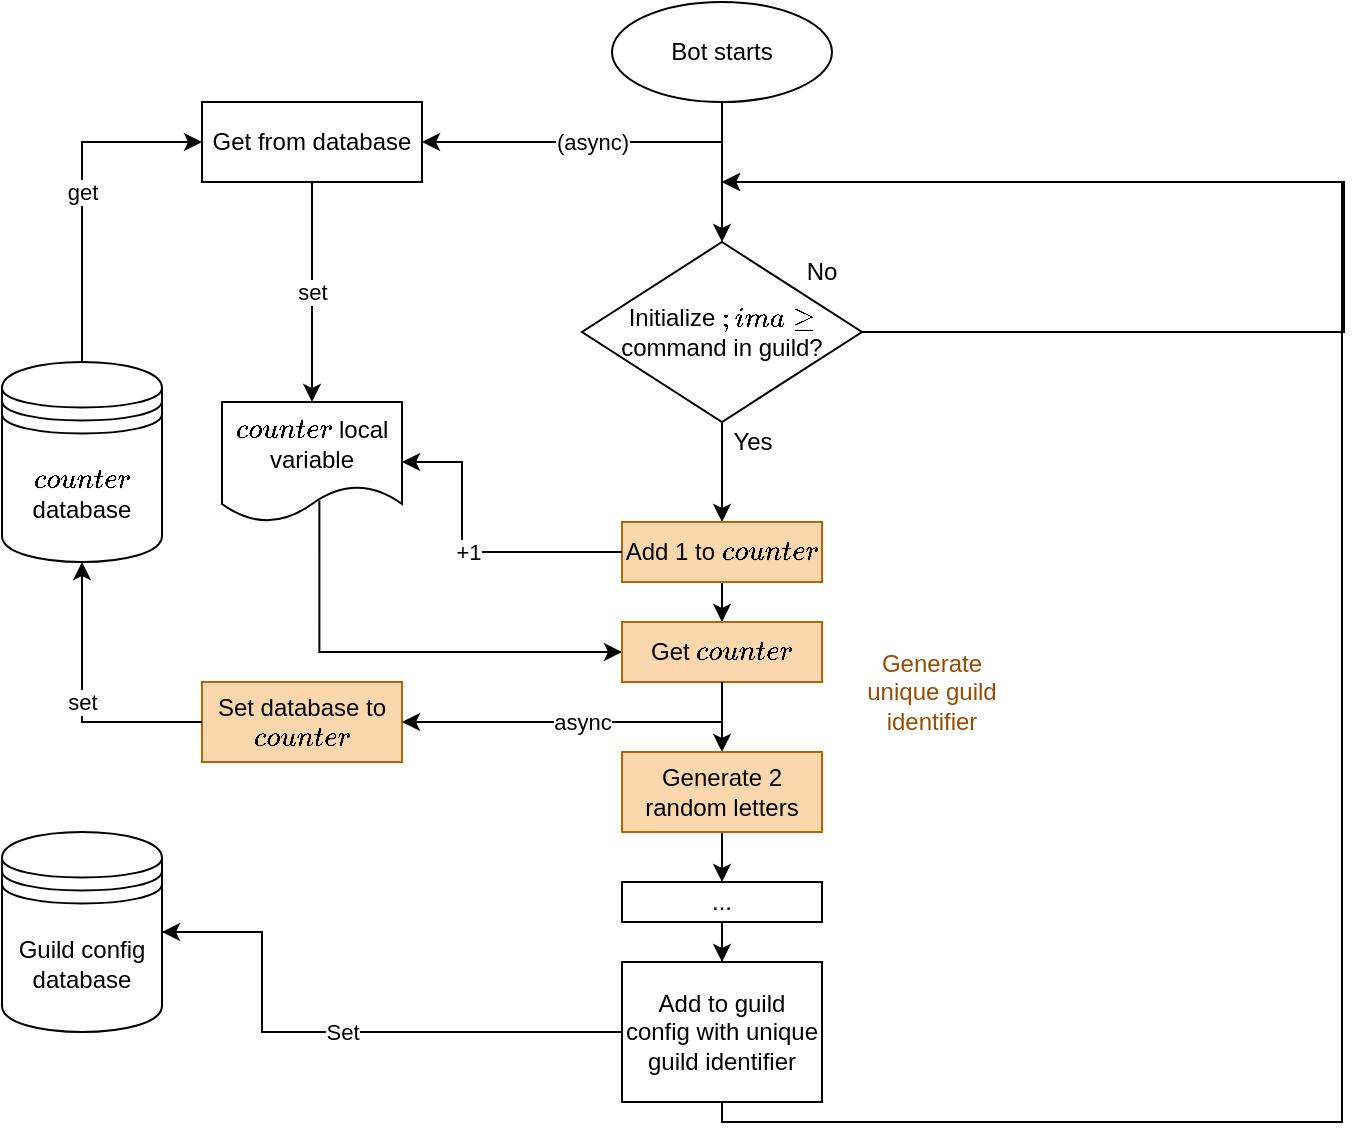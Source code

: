 <mxfile version="15.8.6" type="device"><diagram id="C5RBs43oDa-KdzZeNtuy" name="Page-1"><mxGraphModel dx="784" dy="547" grid="1" gridSize="10" guides="1" tooltips="1" connect="1" arrows="1" fold="1" page="1" pageScale="1" pageWidth="827" pageHeight="1169" math="0" shadow="0"><root><mxCell id="WIyWlLk6GJQsqaUBKTNV-0"/><mxCell id="WIyWlLk6GJQsqaUBKTNV-1" parent="WIyWlLk6GJQsqaUBKTNV-0"/><mxCell id="y0xcZ5UlfptPTuXYs2Nx-11" style="edgeStyle=orthogonalEdgeStyle;rounded=0;orthogonalLoop=1;jettySize=auto;html=1;exitX=0.5;exitY=1;exitDx=0;exitDy=0;entryX=0.5;entryY=0;entryDx=0;entryDy=0;" edge="1" parent="WIyWlLk6GJQsqaUBKTNV-1" source="y0xcZ5UlfptPTuXYs2Nx-1" target="y0xcZ5UlfptPTuXYs2Nx-9"><mxGeometry relative="1" as="geometry"/></mxCell><mxCell id="y0xcZ5UlfptPTuXYs2Nx-1" value="Bot starts" style="ellipse;whiteSpace=wrap;html=1;rounded=1;" vertex="1" parent="WIyWlLk6GJQsqaUBKTNV-1"><mxGeometry x="384" y="30" width="110" height="50" as="geometry"/></mxCell><mxCell id="y0xcZ5UlfptPTuXYs2Nx-2" value="&lt;div&gt;`counter` database&lt;/div&gt;" style="shape=datastore;whiteSpace=wrap;html=1;rounded=1;" vertex="1" parent="WIyWlLk6GJQsqaUBKTNV-1"><mxGeometry x="79" y="210" width="80" height="100" as="geometry"/></mxCell><mxCell id="y0xcZ5UlfptPTuXYs2Nx-3" value="Get from database" style="rounded=0;whiteSpace=wrap;html=1;" vertex="1" parent="WIyWlLk6GJQsqaUBKTNV-1"><mxGeometry x="179" y="80" width="110" height="40" as="geometry"/></mxCell><mxCell id="y0xcZ5UlfptPTuXYs2Nx-4" value="" style="endArrow=classic;html=1;rounded=0;exitX=0.5;exitY=0;exitDx=0;exitDy=0;entryX=0;entryY=0.5;entryDx=0;entryDy=0;" edge="1" parent="WIyWlLk6GJQsqaUBKTNV-1" source="y0xcZ5UlfptPTuXYs2Nx-2" target="y0xcZ5UlfptPTuXYs2Nx-3"><mxGeometry relative="1" as="geometry"><mxPoint x="329" y="330" as="sourcePoint"/><mxPoint x="429" y="330" as="targetPoint"/><Array as="points"><mxPoint x="119" y="100"/></Array></mxGeometry></mxCell><mxCell id="y0xcZ5UlfptPTuXYs2Nx-5" value="get" style="edgeLabel;resizable=0;html=1;align=center;verticalAlign=middle;rounded=1;" connectable="0" vertex="1" parent="y0xcZ5UlfptPTuXYs2Nx-4"><mxGeometry relative="1" as="geometry"/></mxCell><mxCell id="y0xcZ5UlfptPTuXYs2Nx-7" value="" style="endArrow=classic;html=1;rounded=0;exitX=0.5;exitY=1;exitDx=0;exitDy=0;entryX=1;entryY=0.5;entryDx=0;entryDy=0;" edge="1" parent="WIyWlLk6GJQsqaUBKTNV-1" source="y0xcZ5UlfptPTuXYs2Nx-1" target="y0xcZ5UlfptPTuXYs2Nx-3"><mxGeometry relative="1" as="geometry"><mxPoint x="394" y="150" as="sourcePoint"/><mxPoint x="494" y="150" as="targetPoint"/><Array as="points"><mxPoint x="439" y="100"/></Array></mxGeometry></mxCell><mxCell id="y0xcZ5UlfptPTuXYs2Nx-8" value="&lt;div&gt;(async)&lt;/div&gt;" style="edgeLabel;resizable=0;html=1;align=center;verticalAlign=middle;rounded=1;" connectable="0" vertex="1" parent="y0xcZ5UlfptPTuXYs2Nx-7"><mxGeometry relative="1" as="geometry"/></mxCell><mxCell id="y0xcZ5UlfptPTuXYs2Nx-27" style="edgeStyle=orthogonalEdgeStyle;rounded=0;orthogonalLoop=1;jettySize=auto;html=1;entryX=0.5;entryY=0;entryDx=0;entryDy=0;" edge="1" parent="WIyWlLk6GJQsqaUBKTNV-1" source="y0xcZ5UlfptPTuXYs2Nx-9" target="y0xcZ5UlfptPTuXYs2Nx-18"><mxGeometry relative="1" as="geometry"/></mxCell><mxCell id="y0xcZ5UlfptPTuXYs2Nx-39" style="edgeStyle=orthogonalEdgeStyle;rounded=0;orthogonalLoop=1;jettySize=auto;html=1;exitX=1;exitY=0.5;exitDx=0;exitDy=0;" edge="1" parent="WIyWlLk6GJQsqaUBKTNV-1" source="y0xcZ5UlfptPTuXYs2Nx-9"><mxGeometry relative="1" as="geometry"><mxPoint x="439" y="120" as="targetPoint"/><Array as="points"><mxPoint x="750" y="195"/><mxPoint x="750" y="120"/></Array></mxGeometry></mxCell><mxCell id="y0xcZ5UlfptPTuXYs2Nx-9" value="Initialize `;image` command in guild?" style="rhombus;whiteSpace=wrap;html=1;rounded=0;" vertex="1" parent="WIyWlLk6GJQsqaUBKTNV-1"><mxGeometry x="369" y="150" width="140" height="90" as="geometry"/></mxCell><mxCell id="y0xcZ5UlfptPTuXYs2Nx-31" style="edgeStyle=orthogonalEdgeStyle;rounded=0;orthogonalLoop=1;jettySize=auto;html=1;entryX=0;entryY=0.5;entryDx=0;entryDy=0;exitX=0.541;exitY=0.82;exitDx=0;exitDy=0;exitPerimeter=0;" edge="1" parent="WIyWlLk6GJQsqaUBKTNV-1" source="y0xcZ5UlfptPTuXYs2Nx-13" target="y0xcZ5UlfptPTuXYs2Nx-28"><mxGeometry relative="1" as="geometry"><Array as="points"><mxPoint x="238" y="355"/></Array></mxGeometry></mxCell><mxCell id="y0xcZ5UlfptPTuXYs2Nx-13" value="`counter` local variable" style="shape=document;whiteSpace=wrap;html=1;boundedLbl=1;rounded=0;" vertex="1" parent="WIyWlLk6GJQsqaUBKTNV-1"><mxGeometry x="189" y="230" width="90" height="60" as="geometry"/></mxCell><mxCell id="y0xcZ5UlfptPTuXYs2Nx-16" value="" style="endArrow=classic;html=1;rounded=0;exitX=0.5;exitY=1;exitDx=0;exitDy=0;entryX=0.5;entryY=0;entryDx=0;entryDy=0;" edge="1" parent="WIyWlLk6GJQsqaUBKTNV-1" source="y0xcZ5UlfptPTuXYs2Nx-3" target="y0xcZ5UlfptPTuXYs2Nx-13"><mxGeometry relative="1" as="geometry"><mxPoint x="299" y="260" as="sourcePoint"/><mxPoint x="399" y="260" as="targetPoint"/><Array as="points"/></mxGeometry></mxCell><mxCell id="y0xcZ5UlfptPTuXYs2Nx-17" value="set" style="edgeLabel;resizable=0;html=1;align=center;verticalAlign=middle;rounded=0;" connectable="0" vertex="1" parent="y0xcZ5UlfptPTuXYs2Nx-16"><mxGeometry relative="1" as="geometry"/></mxCell><mxCell id="y0xcZ5UlfptPTuXYs2Nx-35" style="edgeStyle=orthogonalEdgeStyle;rounded=0;orthogonalLoop=1;jettySize=auto;html=1;entryX=0.5;entryY=0;entryDx=0;entryDy=0;" edge="1" parent="WIyWlLk6GJQsqaUBKTNV-1" source="y0xcZ5UlfptPTuXYs2Nx-18" target="y0xcZ5UlfptPTuXYs2Nx-28"><mxGeometry relative="1" as="geometry"/></mxCell><mxCell id="y0xcZ5UlfptPTuXYs2Nx-18" value="Add 1 to `counter`" style="rounded=0;whiteSpace=wrap;html=1;fillColor=#fad7ac;strokeColor=#b46504;" vertex="1" parent="WIyWlLk6GJQsqaUBKTNV-1"><mxGeometry x="389" y="290" width="100" height="30" as="geometry"/></mxCell><mxCell id="y0xcZ5UlfptPTuXYs2Nx-23" value="" style="endArrow=classic;html=1;rounded=0;exitX=0;exitY=0.5;exitDx=0;exitDy=0;entryX=1;entryY=0.5;entryDx=0;entryDy=0;" edge="1" parent="WIyWlLk6GJQsqaUBKTNV-1" source="y0xcZ5UlfptPTuXYs2Nx-18" target="y0xcZ5UlfptPTuXYs2Nx-13"><mxGeometry relative="1" as="geometry"><mxPoint x="349" y="310" as="sourcePoint"/><mxPoint x="449" y="310" as="targetPoint"/><Array as="points"><mxPoint x="309" y="305"/><mxPoint x="309" y="260"/></Array></mxGeometry></mxCell><mxCell id="y0xcZ5UlfptPTuXYs2Nx-24" value="&lt;div&gt;+1&lt;/div&gt;" style="edgeLabel;resizable=0;html=1;align=center;verticalAlign=middle;rounded=0;" connectable="0" vertex="1" parent="y0xcZ5UlfptPTuXYs2Nx-23"><mxGeometry relative="1" as="geometry"/></mxCell><mxCell id="y0xcZ5UlfptPTuXYs2Nx-26" value="Yes" style="text;html=1;align=center;verticalAlign=middle;resizable=0;points=[];autosize=1;strokeColor=none;fillColor=none;" vertex="1" parent="WIyWlLk6GJQsqaUBKTNV-1"><mxGeometry x="439" y="240" width="30" height="20" as="geometry"/></mxCell><mxCell id="y0xcZ5UlfptPTuXYs2Nx-40" style="edgeStyle=orthogonalEdgeStyle;rounded=0;orthogonalLoop=1;jettySize=auto;html=1;exitX=0.5;exitY=1;exitDx=0;exitDy=0;" edge="1" parent="WIyWlLk6GJQsqaUBKTNV-1" source="y0xcZ5UlfptPTuXYs2Nx-46"><mxGeometry relative="1" as="geometry"><mxPoint x="439" y="120" as="targetPoint"/><mxPoint x="639" y="490" as="sourcePoint"/><Array as="points"><mxPoint x="439" y="590"/><mxPoint x="749" y="590"/><mxPoint x="749" y="120"/></Array></mxGeometry></mxCell><mxCell id="y0xcZ5UlfptPTuXYs2Nx-44" style="edgeStyle=orthogonalEdgeStyle;rounded=0;orthogonalLoop=1;jettySize=auto;html=1;entryX=0.5;entryY=0;entryDx=0;entryDy=0;fontColor=#994C00;" edge="1" parent="WIyWlLk6GJQsqaUBKTNV-1" source="y0xcZ5UlfptPTuXYs2Nx-28" target="y0xcZ5UlfptPTuXYs2Nx-43"><mxGeometry relative="1" as="geometry"/></mxCell><mxCell id="y0xcZ5UlfptPTuXYs2Nx-28" value="Get `counter`" style="rounded=0;whiteSpace=wrap;html=1;fillColor=#fad7ac;strokeColor=#b46504;" vertex="1" parent="WIyWlLk6GJQsqaUBKTNV-1"><mxGeometry x="389" y="340" width="100" height="30" as="geometry"/></mxCell><mxCell id="y0xcZ5UlfptPTuXYs2Nx-29" value="Set database to `counter`" style="rounded=0;whiteSpace=wrap;html=1;fillColor=#fad7ac;strokeColor=#b46504;" vertex="1" parent="WIyWlLk6GJQsqaUBKTNV-1"><mxGeometry x="179" y="370" width="100" height="40" as="geometry"/></mxCell><mxCell id="y0xcZ5UlfptPTuXYs2Nx-33" value="" style="endArrow=classic;html=1;rounded=0;entryX=0.5;entryY=1;entryDx=0;entryDy=0;" edge="1" parent="WIyWlLk6GJQsqaUBKTNV-1" source="y0xcZ5UlfptPTuXYs2Nx-29" target="y0xcZ5UlfptPTuXYs2Nx-2"><mxGeometry relative="1" as="geometry"><mxPoint x="289" y="410" as="sourcePoint"/><mxPoint x="289" y="410" as="targetPoint"/><Array as="points"><mxPoint x="119" y="390"/></Array></mxGeometry></mxCell><mxCell id="y0xcZ5UlfptPTuXYs2Nx-34" value="&lt;div&gt;set&lt;/div&gt;" style="edgeLabel;resizable=0;html=1;align=center;verticalAlign=middle;rounded=0;" connectable="0" vertex="1" parent="y0xcZ5UlfptPTuXYs2Nx-33"><mxGeometry relative="1" as="geometry"/></mxCell><mxCell id="y0xcZ5UlfptPTuXYs2Nx-37" value="" style="endArrow=classic;html=1;rounded=0;entryX=1;entryY=0.5;entryDx=0;entryDy=0;exitX=0.5;exitY=1;exitDx=0;exitDy=0;" edge="1" parent="WIyWlLk6GJQsqaUBKTNV-1" source="y0xcZ5UlfptPTuXYs2Nx-28" target="y0xcZ5UlfptPTuXYs2Nx-29"><mxGeometry relative="1" as="geometry"><mxPoint x="439" y="380" as="sourcePoint"/><mxPoint x="409" y="330" as="targetPoint"/><Array as="points"><mxPoint x="439" y="390"/><mxPoint x="319" y="390"/></Array></mxGeometry></mxCell><mxCell id="y0xcZ5UlfptPTuXYs2Nx-38" value="&lt;div&gt;async&lt;/div&gt;" style="edgeLabel;resizable=0;html=1;align=center;verticalAlign=middle;rounded=0;" connectable="0" vertex="1" parent="y0xcZ5UlfptPTuXYs2Nx-37"><mxGeometry relative="1" as="geometry"/></mxCell><mxCell id="y0xcZ5UlfptPTuXYs2Nx-41" value="No" style="text;html=1;strokeColor=none;fillColor=none;align=center;verticalAlign=middle;whiteSpace=wrap;rounded=0;" vertex="1" parent="WIyWlLk6GJQsqaUBKTNV-1"><mxGeometry x="459" y="150" width="60" height="30" as="geometry"/></mxCell><mxCell id="y0xcZ5UlfptPTuXYs2Nx-42" value="Generate unique guild identifier" style="text;html=1;align=center;verticalAlign=middle;whiteSpace=wrap;rounded=0;fontColor=#994C00;" vertex="1" parent="WIyWlLk6GJQsqaUBKTNV-1"><mxGeometry x="499" y="350" width="90" height="50" as="geometry"/></mxCell><mxCell id="y0xcZ5UlfptPTuXYs2Nx-49" style="edgeStyle=orthogonalEdgeStyle;rounded=0;orthogonalLoop=1;jettySize=auto;html=1;fontColor=#994C00;entryX=0.5;entryY=0;entryDx=0;entryDy=0;" edge="1" parent="WIyWlLk6GJQsqaUBKTNV-1" source="y0xcZ5UlfptPTuXYs2Nx-43" target="y0xcZ5UlfptPTuXYs2Nx-50"><mxGeometry relative="1" as="geometry"/></mxCell><mxCell id="y0xcZ5UlfptPTuXYs2Nx-43" value="Generate 2 random letters" style="rounded=0;whiteSpace=wrap;html=1;fillColor=#fad7ac;strokeColor=#b46504;" vertex="1" parent="WIyWlLk6GJQsqaUBKTNV-1"><mxGeometry x="389" y="405" width="100" height="40" as="geometry"/></mxCell><mxCell id="y0xcZ5UlfptPTuXYs2Nx-45" value="Guild config database" style="shape=datastore;whiteSpace=wrap;html=1;rounded=1;" vertex="1" parent="WIyWlLk6GJQsqaUBKTNV-1"><mxGeometry x="79" y="445" width="80" height="100" as="geometry"/></mxCell><mxCell id="y0xcZ5UlfptPTuXYs2Nx-46" value="Add to guild config with unique guild identifier" style="rounded=0;whiteSpace=wrap;html=1;" vertex="1" parent="WIyWlLk6GJQsqaUBKTNV-1"><mxGeometry x="389" y="510" width="100" height="70" as="geometry"/></mxCell><mxCell id="y0xcZ5UlfptPTuXYs2Nx-51" style="edgeStyle=orthogonalEdgeStyle;rounded=0;orthogonalLoop=1;jettySize=auto;html=1;fontColor=#994C00;" edge="1" parent="WIyWlLk6GJQsqaUBKTNV-1" source="y0xcZ5UlfptPTuXYs2Nx-50" target="y0xcZ5UlfptPTuXYs2Nx-46"><mxGeometry relative="1" as="geometry"/></mxCell><mxCell id="y0xcZ5UlfptPTuXYs2Nx-50" value="..." style="rounded=0;whiteSpace=wrap;html=1;" vertex="1" parent="WIyWlLk6GJQsqaUBKTNV-1"><mxGeometry x="389" y="470" width="100" height="20" as="geometry"/></mxCell><mxCell id="y0xcZ5UlfptPTuXYs2Nx-52" value="" style="endArrow=classic;html=1;rounded=0;fontColor=#994C00;entryX=1;entryY=0.5;entryDx=0;entryDy=0;" edge="1" parent="WIyWlLk6GJQsqaUBKTNV-1" source="y0xcZ5UlfptPTuXYs2Nx-46" target="y0xcZ5UlfptPTuXYs2Nx-45"><mxGeometry relative="1" as="geometry"><mxPoint x="229" y="535" as="sourcePoint"/><mxPoint x="229" y="535" as="targetPoint"/><Array as="points"><mxPoint x="209" y="545"/><mxPoint x="209" y="495"/></Array></mxGeometry></mxCell><mxCell id="y0xcZ5UlfptPTuXYs2Nx-53" value="Set" style="edgeLabel;resizable=0;html=1;align=center;verticalAlign=middle;rounded=0;fontColor=#000000;" connectable="0" vertex="1" parent="y0xcZ5UlfptPTuXYs2Nx-52"><mxGeometry relative="1" as="geometry"/></mxCell></root></mxGraphModel></diagram></mxfile>